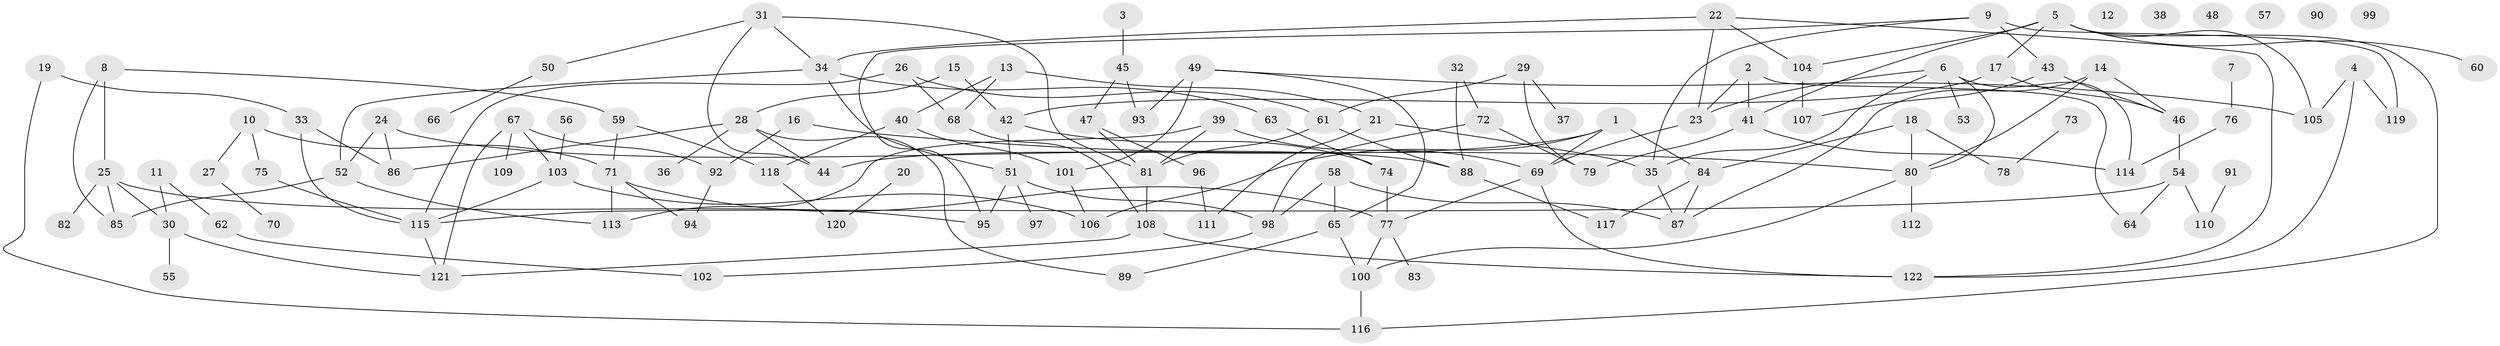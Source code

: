 // Generated by graph-tools (version 1.1) at 2025/25/03/09/25 03:25:18]
// undirected, 122 vertices, 170 edges
graph export_dot {
graph [start="1"]
  node [color=gray90,style=filled];
  1;
  2;
  3;
  4;
  5;
  6;
  7;
  8;
  9;
  10;
  11;
  12;
  13;
  14;
  15;
  16;
  17;
  18;
  19;
  20;
  21;
  22;
  23;
  24;
  25;
  26;
  27;
  28;
  29;
  30;
  31;
  32;
  33;
  34;
  35;
  36;
  37;
  38;
  39;
  40;
  41;
  42;
  43;
  44;
  45;
  46;
  47;
  48;
  49;
  50;
  51;
  52;
  53;
  54;
  55;
  56;
  57;
  58;
  59;
  60;
  61;
  62;
  63;
  64;
  65;
  66;
  67;
  68;
  69;
  70;
  71;
  72;
  73;
  74;
  75;
  76;
  77;
  78;
  79;
  80;
  81;
  82;
  83;
  84;
  85;
  86;
  87;
  88;
  89;
  90;
  91;
  92;
  93;
  94;
  95;
  96;
  97;
  98;
  99;
  100;
  101;
  102;
  103;
  104;
  105;
  106;
  107;
  108;
  109;
  110;
  111;
  112;
  113;
  114;
  115;
  116;
  117;
  118;
  119;
  120;
  121;
  122;
  1 -- 44;
  1 -- 69;
  1 -- 84;
  1 -- 106;
  2 -- 23;
  2 -- 41;
  2 -- 64;
  3 -- 45;
  4 -- 105;
  4 -- 119;
  4 -- 122;
  5 -- 17;
  5 -- 41;
  5 -- 60;
  5 -- 104;
  5 -- 105;
  5 -- 116;
  6 -- 23;
  6 -- 35;
  6 -- 53;
  6 -- 80;
  6 -- 114;
  7 -- 76;
  8 -- 25;
  8 -- 59;
  8 -- 85;
  9 -- 35;
  9 -- 43;
  9 -- 95;
  9 -- 119;
  10 -- 27;
  10 -- 71;
  10 -- 75;
  11 -- 30;
  11 -- 62;
  13 -- 21;
  13 -- 40;
  13 -- 68;
  14 -- 46;
  14 -- 80;
  14 -- 87;
  15 -- 28;
  15 -- 42;
  16 -- 80;
  16 -- 92;
  17 -- 42;
  17 -- 46;
  18 -- 78;
  18 -- 80;
  18 -- 84;
  19 -- 33;
  19 -- 116;
  20 -- 120;
  21 -- 35;
  21 -- 111;
  22 -- 23;
  22 -- 34;
  22 -- 104;
  22 -- 122;
  23 -- 69;
  24 -- 52;
  24 -- 86;
  24 -- 88;
  25 -- 30;
  25 -- 82;
  25 -- 85;
  25 -- 95;
  26 -- 61;
  26 -- 68;
  26 -- 115;
  27 -- 70;
  28 -- 36;
  28 -- 44;
  28 -- 86;
  28 -- 89;
  29 -- 37;
  29 -- 61;
  29 -- 79;
  30 -- 55;
  30 -- 121;
  31 -- 34;
  31 -- 44;
  31 -- 50;
  31 -- 81;
  32 -- 72;
  32 -- 88;
  33 -- 86;
  33 -- 115;
  34 -- 51;
  34 -- 52;
  34 -- 63;
  35 -- 87;
  39 -- 69;
  39 -- 81;
  39 -- 113;
  40 -- 101;
  40 -- 118;
  41 -- 79;
  41 -- 114;
  42 -- 51;
  42 -- 74;
  43 -- 46;
  43 -- 107;
  45 -- 47;
  45 -- 93;
  46 -- 54;
  47 -- 81;
  47 -- 96;
  49 -- 65;
  49 -- 93;
  49 -- 101;
  49 -- 105;
  50 -- 66;
  51 -- 95;
  51 -- 97;
  51 -- 98;
  52 -- 85;
  52 -- 113;
  54 -- 64;
  54 -- 110;
  54 -- 115;
  56 -- 103;
  58 -- 65;
  58 -- 87;
  58 -- 98;
  59 -- 71;
  59 -- 118;
  61 -- 81;
  61 -- 88;
  62 -- 102;
  63 -- 74;
  65 -- 89;
  65 -- 100;
  67 -- 92;
  67 -- 103;
  67 -- 109;
  67 -- 121;
  68 -- 108;
  69 -- 77;
  69 -- 122;
  71 -- 77;
  71 -- 94;
  71 -- 113;
  72 -- 79;
  72 -- 98;
  73 -- 78;
  74 -- 77;
  75 -- 115;
  76 -- 114;
  77 -- 83;
  77 -- 100;
  80 -- 100;
  80 -- 112;
  81 -- 108;
  84 -- 87;
  84 -- 117;
  88 -- 117;
  91 -- 110;
  92 -- 94;
  96 -- 111;
  98 -- 102;
  100 -- 116;
  101 -- 106;
  103 -- 106;
  103 -- 115;
  104 -- 107;
  108 -- 121;
  108 -- 122;
  115 -- 121;
  118 -- 120;
}
